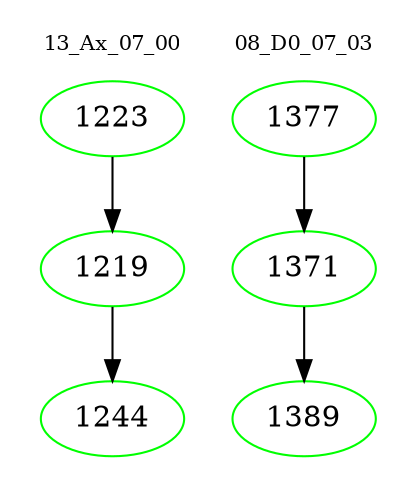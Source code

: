 digraph{
subgraph cluster_0 {
color = white
label = "13_Ax_07_00";
fontsize=10;
T0_1223 [label="1223", color="green"]
T0_1223 -> T0_1219 [color="black"]
T0_1219 [label="1219", color="green"]
T0_1219 -> T0_1244 [color="black"]
T0_1244 [label="1244", color="green"]
}
subgraph cluster_1 {
color = white
label = "08_D0_07_03";
fontsize=10;
T1_1377 [label="1377", color="green"]
T1_1377 -> T1_1371 [color="black"]
T1_1371 [label="1371", color="green"]
T1_1371 -> T1_1389 [color="black"]
T1_1389 [label="1389", color="green"]
}
}
